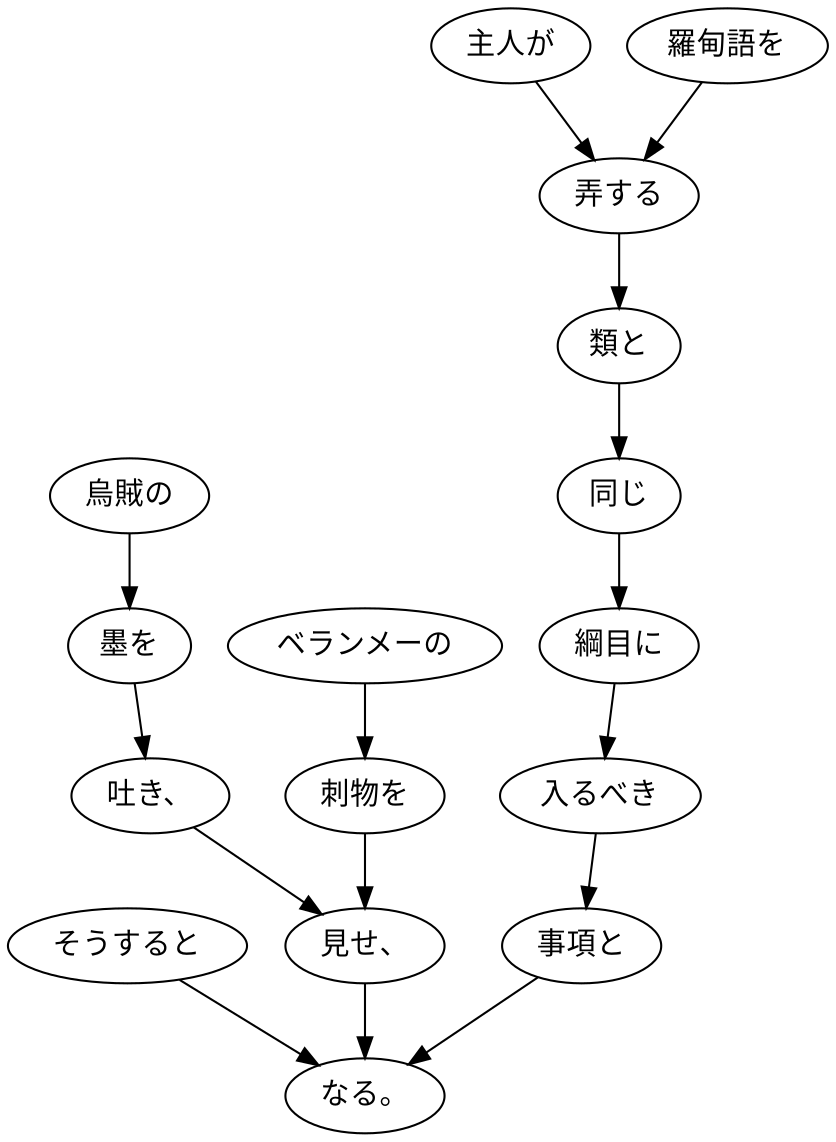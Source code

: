 digraph graph4043 {
	node0 [label="そうすると"];
	node1 [label="烏賊の"];
	node2 [label="墨を"];
	node3 [label="吐き、"];
	node4 [label="ベランメーの"];
	node5 [label="刺物を"];
	node6 [label="見せ、"];
	node7 [label="主人が"];
	node8 [label="羅甸語を"];
	node9 [label="弄する"];
	node10 [label="類と"];
	node11 [label="同じ"];
	node12 [label="綱目に"];
	node13 [label="入るべき"];
	node14 [label="事項と"];
	node15 [label="なる。"];
	node0 -> node15;
	node1 -> node2;
	node2 -> node3;
	node3 -> node6;
	node4 -> node5;
	node5 -> node6;
	node6 -> node15;
	node7 -> node9;
	node8 -> node9;
	node9 -> node10;
	node10 -> node11;
	node11 -> node12;
	node12 -> node13;
	node13 -> node14;
	node14 -> node15;
}
